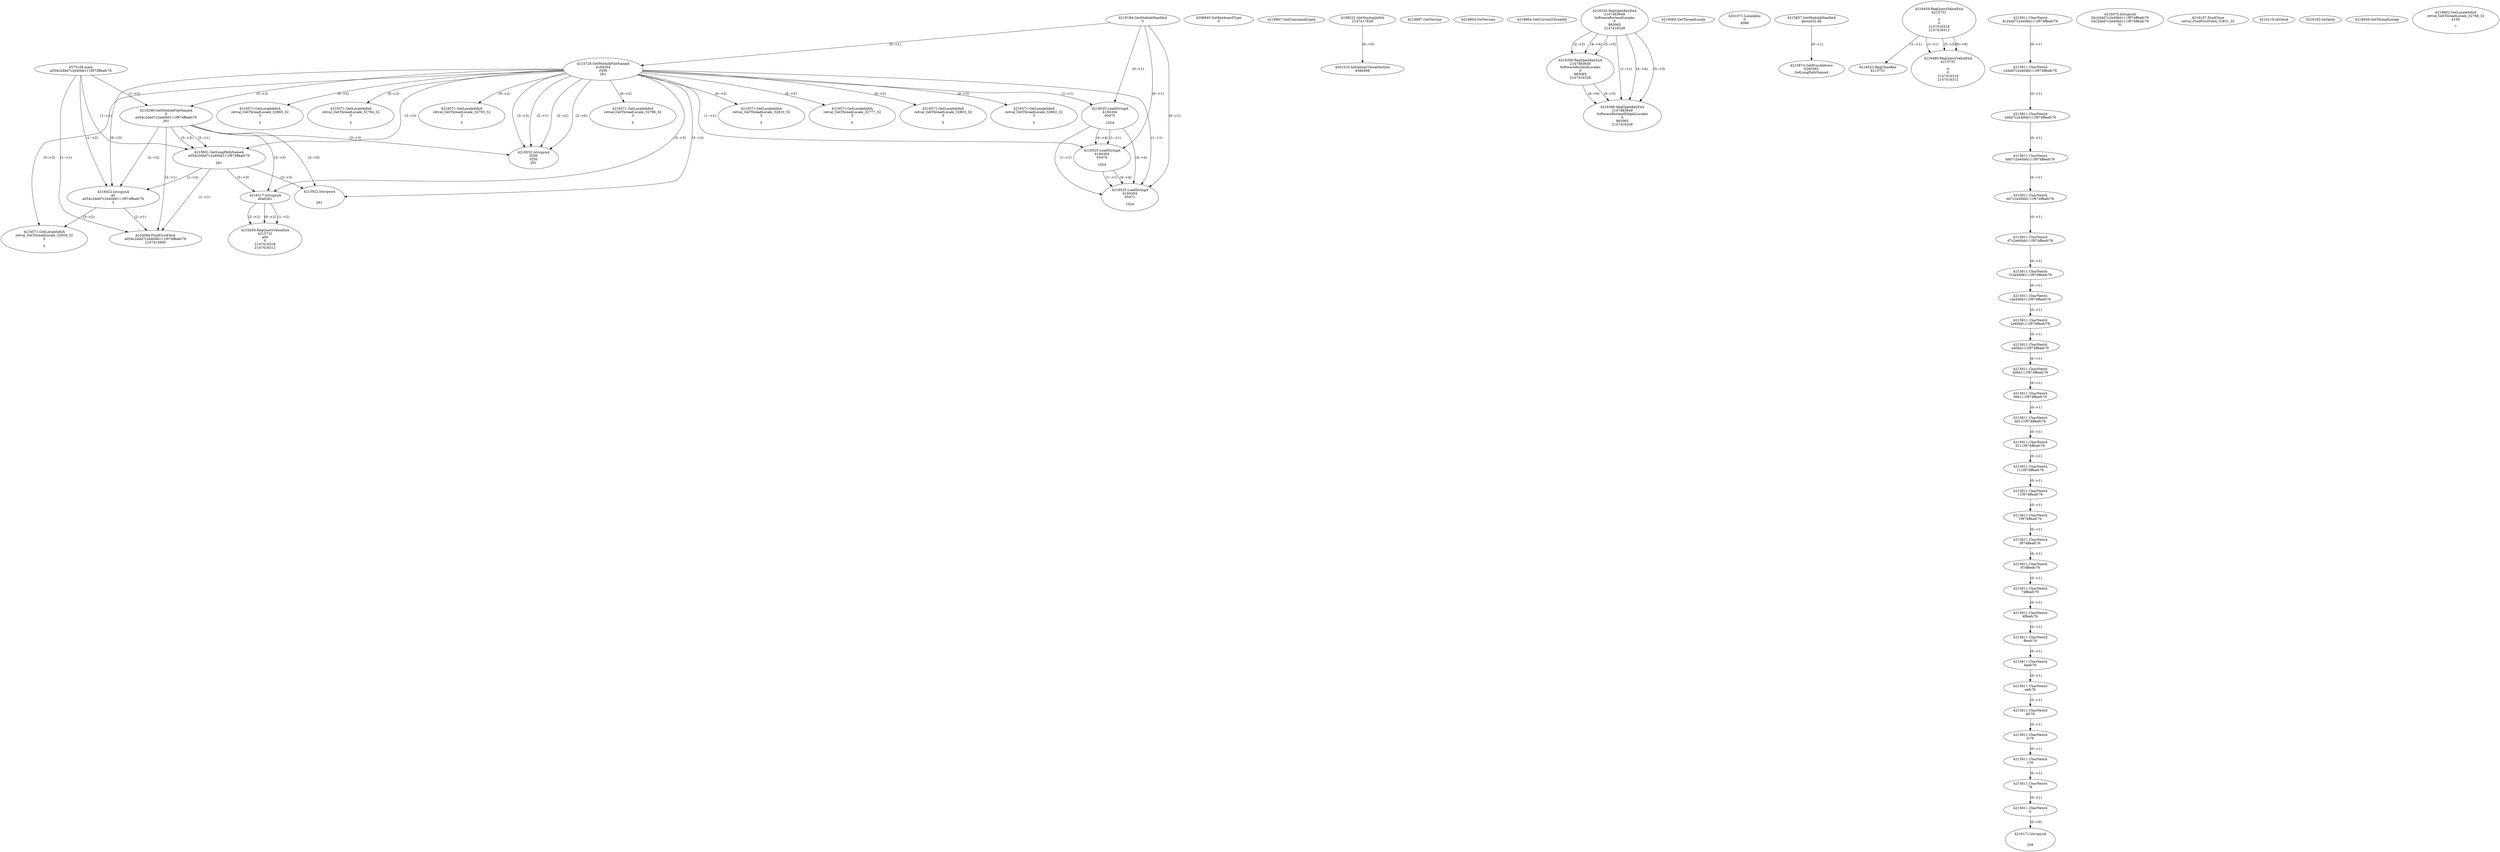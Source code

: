 // Global SCDG with merge call
digraph {
	0 [label="4575104.main
a054c2ddd7c2e40bb111f974ffeafc76"]
	1 [label="4219184.GetModuleHandleA
0"]
	2 [label="4206845.GetKeyboardType
0"]
	3 [label="4218867.GetCommandLineA
"]
	4 [label="4199222.GetStartupInfoA
2147417628"]
	5 [label="4218887.GetVersion
"]
	6 [label="4218904.GetVersion
"]
	7 [label="4218964.GetCurrentThreadId
"]
	8 [label="4215726.GetModuleFileNameA
4194304
PZM
261"]
	1 -> 8 [label="(0-->1)"]
	9 [label="4216296.GetModuleFileNameA
0
a054c2ddd7c2e40bb111f974ffeafc76
261"]
	0 -> 9 [label="(1-->2)"]
	8 -> 9 [label="(3-->3)"]
	10 [label="4216326.RegOpenKeyExA
2147483649
Software\Borland\Locales
0
983065
2147416328"]
	11 [label="4216356.RegOpenKeyExA
2147483650
Software\Borland\Locales
0
983065
2147416328"]
	10 -> 11 [label="(2-->2)"]
	10 -> 11 [label="(4-->4)"]
	10 -> 11 [label="(5-->5)"]
	12 [label="4216386.RegOpenKeyExA
2147483649
Software\Borland\Delphi\Locales
0
983065
2147416328"]
	10 -> 12 [label="(1-->1)"]
	10 -> 12 [label="(4-->4)"]
	11 -> 12 [label="(4-->4)"]
	10 -> 12 [label="(5-->5)"]
	11 -> 12 [label="(5-->5)"]
	13 [label="4216552.lstrcpynA
PZM
PZM
261"]
	8 -> 13 [label="(2-->1)"]
	8 -> 13 [label="(2-->2)"]
	8 -> 13 [label="(3-->3)"]
	9 -> 13 [label="(3-->3)"]
	8 -> 13 [label="(2-->0)"]
	14 [label="4216565.GetThreadLocale
"]
	15 [label="4216571.GetLocaleInfoA
retval_GetThreadLocale_32777_32
3

5"]
	8 -> 15 [label="(0-->2)"]
	16 [label="4218525.LoadStringA
4194304
65475

1024"]
	1 -> 16 [label="(0-->1)"]
	8 -> 16 [label="(1-->1)"]
	17 [label="4201010.InitializeCriticalSection
4584908"]
	4 -> 17 [label="(0-->0)"]
	18 [label="4201071.LocalAlloc
0
4088"]
	19 [label="4215857.GetModuleHandleA
kernel32.dll"]
	20 [label="4215874.GetProcAddress
6295592
GetLongPathNameA"]
	19 -> 20 [label="(0-->1)"]
	21 [label="4215901.GetLongPathNameA
a054c2ddd7c2e40bb111f974ffeafc76

261"]
	0 -> 21 [label="(1-->1)"]
	9 -> 21 [label="(2-->1)"]
	8 -> 21 [label="(3-->3)"]
	9 -> 21 [label="(3-->3)"]
	22 [label="4215922.lstrcpynA


261"]
	8 -> 22 [label="(3-->3)"]
	9 -> 22 [label="(3-->3)"]
	21 -> 22 [label="(3-->3)"]
	23 [label="4216459.RegQueryValueExA
4215731

0
0
2147416318
2147416312"]
	24 [label="4216523.RegCloseKey
4215731"]
	23 -> 24 [label="(1-->1)"]
	25 [label="4216571.GetLocaleInfoA
retval_GetThreadLocale_32803_32
3

5"]
	8 -> 25 [label="(0-->2)"]
	26 [label="4218525.LoadStringA
4194304
65474

1024"]
	1 -> 26 [label="(0-->1)"]
	8 -> 26 [label="(1-->1)"]
	16 -> 26 [label="(1-->1)"]
	16 -> 26 [label="(4-->4)"]
	27 [label="4216489.RegQueryValueExA
4215731

0
0
2147416318
2147416312"]
	23 -> 27 [label="(1-->1)"]
	23 -> 27 [label="(5-->5)"]
	23 -> 27 [label="(6-->6)"]
	28 [label="4216571.GetLocaleInfoA
retval_GetThreadLocale_32802_32
3

5"]
	8 -> 28 [label="(0-->2)"]
	29 [label="4216022.lstrcpynA
a0
a054c2ddd7c2e40bb111f974ffeafc76
3"]
	0 -> 29 [label="(1-->2)"]
	9 -> 29 [label="(2-->2)"]
	21 -> 29 [label="(1-->2)"]
	8 -> 29 [label="(0-->3)"]
	30 [label="4215811.CharNextA
4c2ddd7c2e40bb111f974ffeafc76"]
	31 [label="4215811.CharNextA
c2ddd7c2e40bb111f974ffeafc76"]
	30 -> 31 [label="(0-->1)"]
	32 [label="4215811.CharNextA
2ddd7c2e40bb111f974ffeafc76"]
	31 -> 32 [label="(0-->1)"]
	33 [label="4215811.CharNextA
ddd7c2e40bb111f974ffeafc76"]
	32 -> 33 [label="(0-->1)"]
	34 [label="4215811.CharNextA
dd7c2e40bb111f974ffeafc76"]
	33 -> 34 [label="(0-->1)"]
	35 [label="4215811.CharNextA
d7c2e40bb111f974ffeafc76"]
	34 -> 35 [label="(0-->1)"]
	36 [label="4215811.CharNextA
7c2e40bb111f974ffeafc76"]
	35 -> 36 [label="(0-->1)"]
	37 [label="4215811.CharNextA
c2e40bb111f974ffeafc76"]
	36 -> 37 [label="(0-->1)"]
	38 [label="4215811.CharNextA
2e40bb111f974ffeafc76"]
	37 -> 38 [label="(0-->1)"]
	39 [label="4215811.CharNextA
e40bb111f974ffeafc76"]
	38 -> 39 [label="(0-->1)"]
	40 [label="4215811.CharNextA
40bb111f974ffeafc76"]
	39 -> 40 [label="(0-->1)"]
	41 [label="4215811.CharNextA
0bb111f974ffeafc76"]
	40 -> 41 [label="(0-->1)"]
	42 [label="4215811.CharNextA
bb111f974ffeafc76"]
	41 -> 42 [label="(0-->1)"]
	43 [label="4215811.CharNextA
b111f974ffeafc76"]
	42 -> 43 [label="(0-->1)"]
	44 [label="4215811.CharNextA
111f974ffeafc76"]
	43 -> 44 [label="(0-->1)"]
	45 [label="4215811.CharNextA
11f974ffeafc76"]
	44 -> 45 [label="(0-->1)"]
	46 [label="4215811.CharNextA
1f974ffeafc76"]
	45 -> 46 [label="(0-->1)"]
	47 [label="4215811.CharNextA
f974ffeafc76"]
	46 -> 47 [label="(0-->1)"]
	48 [label="4215811.CharNextA
974ffeafc76"]
	47 -> 48 [label="(0-->1)"]
	49 [label="4215811.CharNextA
74ffeafc76"]
	48 -> 49 [label="(0-->1)"]
	50 [label="4215811.CharNextA
4ffeafc76"]
	49 -> 50 [label="(0-->1)"]
	51 [label="4215811.CharNextA
ffeafc76"]
	50 -> 51 [label="(0-->1)"]
	52 [label="4215811.CharNextA
feafc76"]
	51 -> 52 [label="(0-->1)"]
	53 [label="4215811.CharNextA
eafc76"]
	52 -> 53 [label="(0-->1)"]
	54 [label="4215811.CharNextA
afc76"]
	53 -> 54 [label="(0-->1)"]
	55 [label="4215811.CharNextA
fc76"]
	54 -> 55 [label="(0-->1)"]
	56 [label="4215811.CharNextA
c76"]
	55 -> 56 [label="(0-->1)"]
	57 [label="4215811.CharNextA
76"]
	56 -> 57 [label="(0-->1)"]
	58 [label="4215811.CharNextA
6"]
	57 -> 58 [label="(0-->1)"]
	59 [label="4216075.lstrcpynA
54c2ddd7c2e40bb111f974ffeafc76
54c2ddd7c2e40bb111f974ffeafc76
31"]
	60 [label="4216094.FindFirstFileA
a054c2ddd7c2e40bb111f974ffeafc76
2147415690"]
	0 -> 60 [label="(1-->1)"]
	9 -> 60 [label="(2-->1)"]
	21 -> 60 [label="(1-->1)"]
	29 -> 60 [label="(2-->1)"]
	61 [label="4216107.FindClose
retval_FindFirstFileA_32831_32"]
	62 [label="4216119.lstrlenA
"]
	63 [label="4216171.lstrcpynA


258"]
	58 -> 63 [label="(0-->0)"]
	64 [label="4216183.lstrlenA
"]
	65 [label="4216217.lstrcpynA
a0\
a0\
261"]
	8 -> 65 [label="(3-->3)"]
	9 -> 65 [label="(3-->3)"]
	21 -> 65 [label="(3-->3)"]
	66 [label="4216459.RegQueryValueExA
4215731
a0\
0
0
2147416318
2147416312"]
	65 -> 66 [label="(1-->2)"]
	65 -> 66 [label="(2-->2)"]
	65 -> 66 [label="(0-->2)"]
	67 [label="4216571.GetLocaleInfoA
retval_GetThreadLocale_32854_32
3

5"]
	8 -> 67 [label="(0-->2)"]
	29 -> 67 [label="(3-->2)"]
	68 [label="4218949.GetThreadLocale
"]
	69 [label="4218602.GetLocaleInfoA
retval_GetThreadLocale_32768_32
4100

7"]
	70 [label="4216571.GetLocaleInfoA
retval_GetThreadLocale_32865_32
3

5"]
	8 -> 70 [label="(0-->2)"]
	71 [label="4216571.GetLocaleInfoA
retval_GetThreadLocale_32784_32
3

5"]
	8 -> 71 [label="(0-->2)"]
	72 [label="4218525.LoadStringA
4194304
65472

1024"]
	1 -> 72 [label="(0-->1)"]
	8 -> 72 [label="(1-->1)"]
	16 -> 72 [label="(1-->1)"]
	26 -> 72 [label="(1-->1)"]
	16 -> 72 [label="(4-->4)"]
	26 -> 72 [label="(4-->4)"]
	73 [label="4216571.GetLocaleInfoA
retval_GetThreadLocale_32793_32
3

5"]
	8 -> 73 [label="(0-->2)"]
	74 [label="4216571.GetLocaleInfoA
retval_GetThreadLocale_32796_32
3

5"]
	8 -> 74 [label="(0-->2)"]
	75 [label="4216571.GetLocaleInfoA
retval_GetThreadLocale_32810_32
3

5"]
	8 -> 75 [label="(0-->2)"]
}
